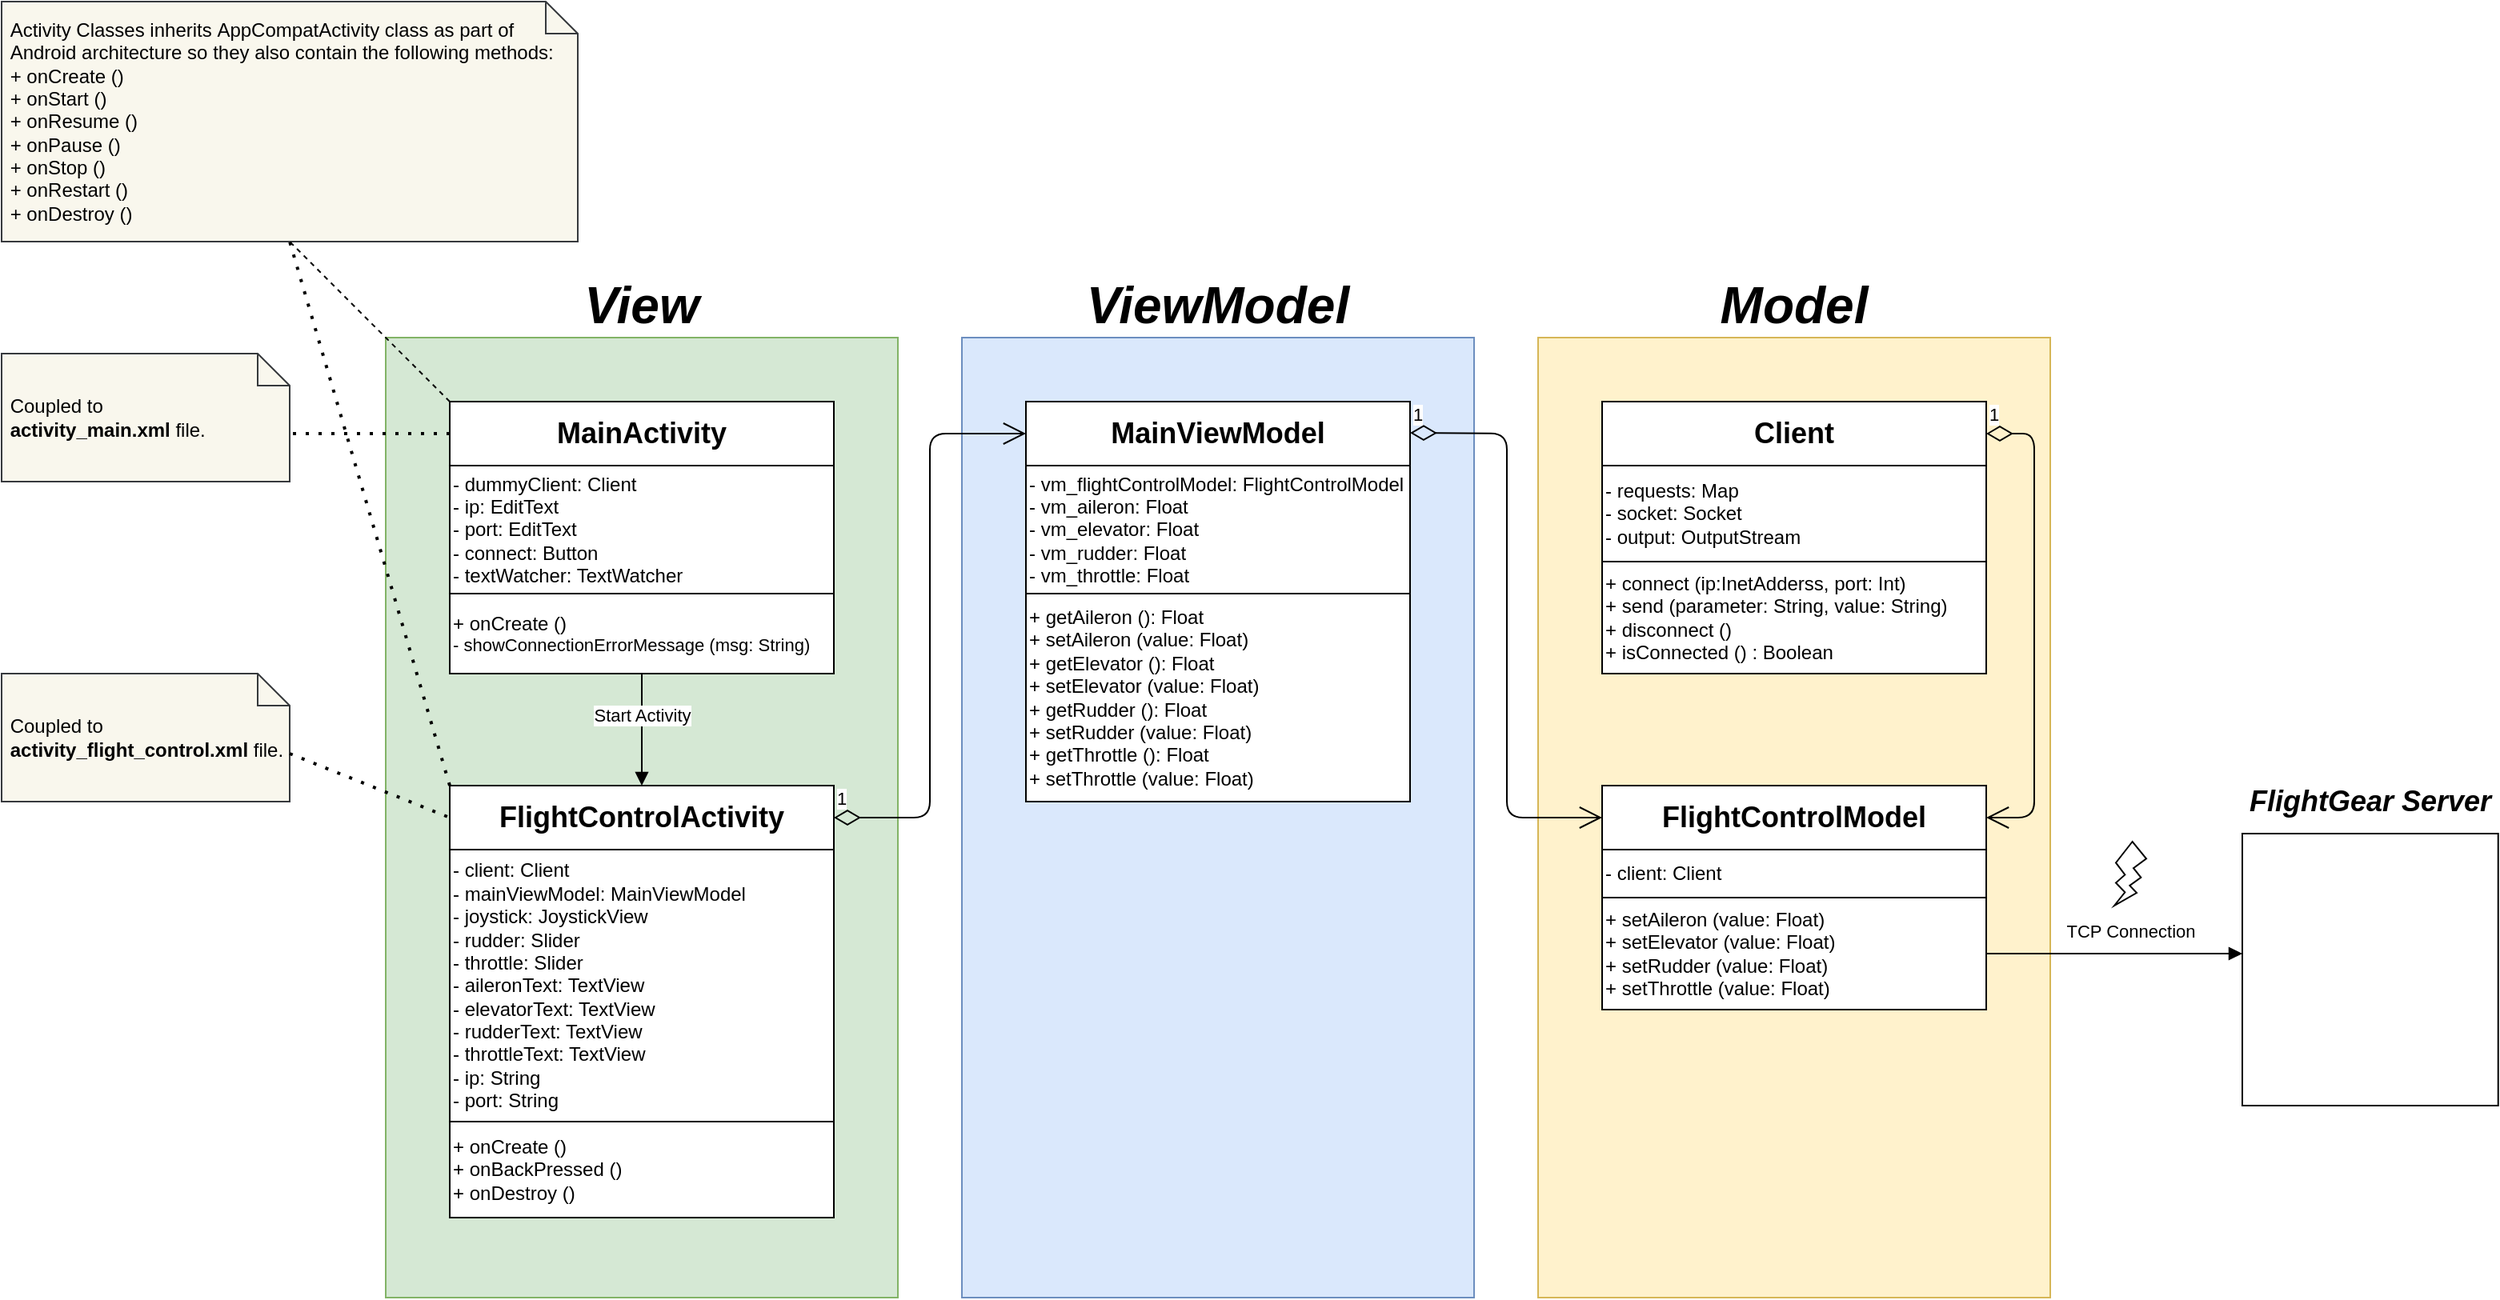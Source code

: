 <mxfile version="14.8.0" type="device"><diagram id="n0ZSsHEdvg3RG_FGrDtR" name="Page-1"><mxGraphModel dx="2249" dy="1963" grid="1" gridSize="10" guides="1" tooltips="1" connect="1" arrows="1" fold="1" page="1" pageScale="1" pageWidth="827" pageHeight="1169" math="0" shadow="0"><root><mxCell id="0"/><mxCell id="1" parent="0"/><mxCell id="qMMyq1GRlvBgYONAAdMQ-1" value="" style="rounded=0;whiteSpace=wrap;html=1;fillColor=#fff2cc;strokeColor=#d6b656;" parent="1" vertex="1"><mxGeometry x="560" y="120" width="320" height="600" as="geometry"/></mxCell><mxCell id="qMMyq1GRlvBgYONAAdMQ-2" value="" style="rounded=0;whiteSpace=wrap;html=1;fillColor=#dae8fc;strokeColor=#6c8ebf;" parent="1" vertex="1"><mxGeometry x="200" y="120" width="320" height="600" as="geometry"/></mxCell><mxCell id="qMMyq1GRlvBgYONAAdMQ-3" value="" style="rounded=0;whiteSpace=wrap;html=1;fillColor=#d5e8d4;strokeColor=#82b366;" parent="1" vertex="1"><mxGeometry x="-160" y="120" width="320" height="600" as="geometry"/></mxCell><mxCell id="qMMyq1GRlvBgYONAAdMQ-4" value="&lt;font style=&quot;font-size: 32px&quot;&gt;&lt;b&gt;&lt;i&gt;View&lt;/i&gt;&lt;/b&gt;&lt;/font&gt;" style="text;html=1;strokeColor=none;fillColor=none;align=center;verticalAlign=middle;whiteSpace=wrap;rounded=0;" parent="1" vertex="1"><mxGeometry x="-160" y="80" width="320" height="40" as="geometry"/></mxCell><mxCell id="qMMyq1GRlvBgYONAAdMQ-5" value="&lt;font style=&quot;font-size: 32px&quot;&gt;&lt;b&gt;&lt;i&gt;ViewModel&lt;/i&gt;&lt;/b&gt;&lt;/font&gt;" style="text;html=1;strokeColor=none;fillColor=none;align=center;verticalAlign=middle;whiteSpace=wrap;rounded=0;" parent="1" vertex="1"><mxGeometry x="200" y="80" width="320" height="40" as="geometry"/></mxCell><mxCell id="qMMyq1GRlvBgYONAAdMQ-6" value="&lt;font style=&quot;font-size: 32px&quot;&gt;&lt;b&gt;&lt;i&gt;Model&lt;/i&gt;&lt;/b&gt;&lt;/font&gt;" style="text;html=1;strokeColor=none;fillColor=none;align=center;verticalAlign=middle;whiteSpace=wrap;rounded=0;" parent="1" vertex="1"><mxGeometry x="560" y="80" width="320" height="40" as="geometry"/></mxCell><mxCell id="qMMyq1GRlvBgYONAAdMQ-10" value="&lt;font style=&quot;font-size: 18px&quot;&gt;&lt;b&gt;Client&lt;/b&gt;&lt;/font&gt;" style="rounded=0;whiteSpace=wrap;html=1;" parent="1" vertex="1"><mxGeometry x="600" y="160" width="240" height="40" as="geometry"/></mxCell><mxCell id="qMMyq1GRlvBgYONAAdMQ-11" value="&lt;div style=&quot;&quot;&gt;&lt;span&gt;- requests: Map&lt;/span&gt;&lt;/div&gt;&lt;div style=&quot;&quot;&gt;&lt;span&gt;- socket: Socket&lt;/span&gt;&lt;/div&gt;&lt;div style=&quot;&quot;&gt;&lt;span&gt;- output: OutputStream&lt;/span&gt;&lt;/div&gt;" style="rounded=0;whiteSpace=wrap;html=1;align=left;" parent="1" vertex="1"><mxGeometry x="600" y="200" width="240" height="60" as="geometry"/></mxCell><mxCell id="qMMyq1GRlvBgYONAAdMQ-12" value="&lt;div&gt;&lt;span&gt;+ connect (ip:InetAdderss&lt;/span&gt;&lt;span&gt;, port: Int)&lt;/span&gt;&lt;/div&gt;&lt;div&gt;&lt;span&gt;+ send (parameter: String&lt;/span&gt;&lt;span&gt;, value: String)&lt;/span&gt;&lt;/div&gt;&lt;div&gt;&lt;span&gt;+ disconnect ()&lt;/span&gt;&lt;/div&gt;&lt;div&gt;&lt;span&gt;+ isConnected () : Boolean&lt;/span&gt;&lt;/div&gt;" style="rounded=0;whiteSpace=wrap;html=1;align=left;" parent="1" vertex="1"><mxGeometry x="600" y="260" width="240" height="70" as="geometry"/></mxCell><mxCell id="qMMyq1GRlvBgYONAAdMQ-13" value="&lt;font style=&quot;font-size: 18px&quot;&gt;&lt;b&gt;FlightControlModel&lt;/b&gt;&lt;/font&gt;" style="rounded=0;whiteSpace=wrap;html=1;" parent="1" vertex="1"><mxGeometry x="600" y="400" width="240" height="40" as="geometry"/></mxCell><mxCell id="qMMyq1GRlvBgYONAAdMQ-14" value="&lt;div&gt;&lt;span&gt;- client: Client&lt;/span&gt;&lt;/div&gt;" style="rounded=0;whiteSpace=wrap;html=1;align=left;" parent="1" vertex="1"><mxGeometry x="600" y="440" width="240" height="30" as="geometry"/></mxCell><mxCell id="qMMyq1GRlvBgYONAAdMQ-15" value="&lt;div&gt;&lt;span&gt;+ setAileron (value: Float)&lt;/span&gt;&lt;/div&gt;&lt;div&gt;+ setElevator (value: Float)&lt;/div&gt;&lt;div&gt;+ setRudder (value: Float)&lt;/div&gt;&lt;div&gt;&lt;div&gt;+ setThrottle (value: Float)&lt;/div&gt;&lt;/div&gt;" style="rounded=0;whiteSpace=wrap;html=1;align=left;" parent="1" vertex="1"><mxGeometry x="600" y="470" width="240" height="70" as="geometry"/></mxCell><mxCell id="qMMyq1GRlvBgYONAAdMQ-16" value="&lt;font style=&quot;font-size: 18px&quot;&gt;&lt;b&gt;MainViewModel&lt;/b&gt;&lt;/font&gt;" style="rounded=0;whiteSpace=wrap;html=1;" parent="1" vertex="1"><mxGeometry x="240" y="160" width="240" height="40" as="geometry"/></mxCell><mxCell id="qMMyq1GRlvBgYONAAdMQ-17" value="&lt;div&gt;&lt;span&gt;- vm_flightControlModel: FlightControlModel&lt;/span&gt;&lt;/div&gt;&lt;div&gt;- vm_aileron: Float&lt;/div&gt;&lt;div&gt;&lt;div&gt;- vm_elevator: Float&lt;/div&gt;&lt;/div&gt;&lt;div&gt;&lt;div&gt;- vm_rudder: Float&lt;/div&gt;&lt;/div&gt;&lt;div&gt;&lt;div&gt;- vm_throttle: Float&lt;/div&gt;&lt;/div&gt;" style="rounded=0;whiteSpace=wrap;html=1;align=left;" parent="1" vertex="1"><mxGeometry x="240" y="200" width="240" height="80" as="geometry"/></mxCell><mxCell id="qMMyq1GRlvBgYONAAdMQ-18" value="&lt;div&gt;&lt;span&gt;+ getAileron (): Float&lt;/span&gt;&lt;/div&gt;&lt;div&gt;&lt;span&gt;+ setAileron (value: Float)&lt;/span&gt;&lt;/div&gt;&lt;div&gt;&lt;div&gt;+ getElevator (): Float&lt;/div&gt;&lt;div&gt;+ setElevator (value: Float)&lt;/div&gt;&lt;/div&gt;&lt;div&gt;&lt;div&gt;+ getRudder (): Float&lt;/div&gt;&lt;div&gt;+ setRudder (value: Float)&lt;/div&gt;&lt;/div&gt;&lt;div&gt;&lt;div&gt;+ getThrottle (): Float&lt;/div&gt;&lt;div&gt;+ setThrottle (value: Float)&lt;/div&gt;&lt;/div&gt;" style="rounded=0;whiteSpace=wrap;html=1;align=left;" parent="1" vertex="1"><mxGeometry x="240" y="280" width="240" height="130" as="geometry"/></mxCell><mxCell id="qMMyq1GRlvBgYONAAdMQ-19" value="&lt;font style=&quot;font-size: 18px&quot;&gt;&lt;b&gt;MainActivity&lt;/b&gt;&lt;/font&gt;" style="rounded=0;whiteSpace=wrap;html=1;" parent="1" vertex="1"><mxGeometry x="-120" y="160" width="240" height="40" as="geometry"/></mxCell><mxCell id="qMMyq1GRlvBgYONAAdMQ-20" value="&lt;div&gt;- dummyClient: Client&lt;/div&gt;&lt;div&gt;-&amp;nbsp;&lt;span&gt;ip: EditText&lt;/span&gt;&lt;/div&gt;&lt;div&gt;- port: EditText&lt;/div&gt;&lt;div&gt;- connect: Button&lt;/div&gt;&lt;div&gt;-&amp;nbsp;&lt;span&gt;textWatcher: TextWatcher&lt;/span&gt;&lt;/div&gt;" style="rounded=0;whiteSpace=wrap;html=1;align=left;" parent="1" vertex="1"><mxGeometry x="-120" y="200" width="240" height="80" as="geometry"/></mxCell><mxCell id="qMMyq1GRlvBgYONAAdMQ-21" value="&lt;div&gt;&lt;span&gt;+ onCreate ()&lt;/span&gt;&lt;/div&gt;&lt;div style=&quot;font-size: 11px&quot;&gt;&lt;span&gt;- showConnectionErrorMessage (msg: String)&lt;/span&gt;&lt;/div&gt;" style="rounded=0;whiteSpace=wrap;html=1;align=left;" parent="1" vertex="1"><mxGeometry x="-120" y="280" width="240" height="50" as="geometry"/></mxCell><mxCell id="qMMyq1GRlvBgYONAAdMQ-22" value="&lt;font style=&quot;font-size: 18px&quot;&gt;&lt;b&gt;FlightControlActivity&lt;/b&gt;&lt;/font&gt;" style="rounded=0;whiteSpace=wrap;html=1;" parent="1" vertex="1"><mxGeometry x="-120" y="400" width="240" height="40" as="geometry"/></mxCell><mxCell id="qMMyq1GRlvBgYONAAdMQ-23" value="&lt;div&gt;&lt;span&gt;-&lt;/span&gt;&lt;span&gt;&amp;nbsp;&lt;/span&gt;&lt;span&gt;client: Client&lt;/span&gt;&lt;/div&gt;&lt;div&gt;- mainViewModel: MainViewModel&lt;/div&gt;&lt;div&gt;-&amp;nbsp;&lt;span&gt;joystick: JoystickView&lt;/span&gt;&lt;/div&gt;&lt;div&gt;- rudder: Slider&lt;/div&gt;&lt;div&gt;- throttle: Slider&lt;/div&gt;&lt;div&gt;&lt;span&gt;- aileronText: TextView&lt;/span&gt;&lt;br&gt;&lt;/div&gt;&lt;div&gt;- elevatorText: TextView&lt;/div&gt;&lt;div&gt;- rudderText: TextView&lt;/div&gt;&lt;div&gt;- throttleText: TextView&lt;/div&gt;&lt;div&gt;&lt;span&gt;- ip: String&lt;/span&gt;&lt;/div&gt;&lt;div&gt;&lt;span&gt;- port: String&lt;/span&gt;&lt;/div&gt;" style="rounded=0;whiteSpace=wrap;html=1;align=left;" parent="1" vertex="1"><mxGeometry x="-120" y="440" width="240" height="170" as="geometry"/></mxCell><mxCell id="qMMyq1GRlvBgYONAAdMQ-24" value="&lt;div&gt;&lt;span&gt;+ onCreate ()&lt;/span&gt;&lt;/div&gt;&lt;div&gt;&lt;span&gt;+ onBackPressed ()&lt;/span&gt;&lt;/div&gt;&lt;div&gt;&lt;div&gt;+ onDestroy ()&lt;/div&gt;&lt;/div&gt;" style="rounded=0;whiteSpace=wrap;html=1;align=left;" parent="1" vertex="1"><mxGeometry x="-120" y="610" width="240" height="60" as="geometry"/></mxCell><mxCell id="qMMyq1GRlvBgYONAAdMQ-38" value="&amp;nbsp;Activity Classes inherits&amp;nbsp;AppCompatActivity class as part of&amp;nbsp; &amp;nbsp;Android architecture so they also contain the following methods:&lt;br&gt;&amp;nbsp;+ onCreate ()&lt;br&gt;&amp;nbsp;+ onStart ()&lt;br&gt;&amp;nbsp;+ onResume ()&lt;br&gt;&amp;nbsp;+ onPause ()&lt;br&gt;&amp;nbsp;+ onStop ()&lt;br&gt;&amp;nbsp;+ onRestart ()&lt;br&gt;&amp;nbsp;+ onDestroy ()" style="shape=note;size=20;whiteSpace=wrap;html=1;align=left;fillColor=#f9f7ed;strokeColor=#36393d;" parent="1" vertex="1"><mxGeometry x="-400" y="-90" width="360" height="150" as="geometry"/></mxCell><mxCell id="qMMyq1GRlvBgYONAAdMQ-39" value="" style="endArrow=none;dashed=1;html=1;exitX=0;exitY=0;exitDx=0;exitDy=0;entryX=0.5;entryY=1;entryDx=0;entryDy=0;entryPerimeter=0;" parent="1" source="qMMyq1GRlvBgYONAAdMQ-19" target="qMMyq1GRlvBgYONAAdMQ-38" edge="1"><mxGeometry width="50" height="50" relative="1" as="geometry"><mxPoint x="-50" y="300" as="sourcePoint"/><mxPoint x="-170" y="70" as="targetPoint"/></mxGeometry></mxCell><mxCell id="qMMyq1GRlvBgYONAAdMQ-40" value="" style="endArrow=none;dashed=1;html=1;dashPattern=1 3;strokeWidth=2;exitX=0;exitY=0;exitDx=0;exitDy=0;entryX=0.5;entryY=1;entryDx=0;entryDy=0;entryPerimeter=0;" parent="1" source="qMMyq1GRlvBgYONAAdMQ-22" target="qMMyq1GRlvBgYONAAdMQ-38" edge="1"><mxGeometry width="50" height="50" relative="1" as="geometry"><mxPoint x="-50" y="300" as="sourcePoint"/><mxPoint x="-230" y="70" as="targetPoint"/></mxGeometry></mxCell><mxCell id="qMMyq1GRlvBgYONAAdMQ-67" value="&amp;nbsp;Coupled to&amp;nbsp;&lt;br&gt;&lt;b&gt;&amp;nbsp;activity_main.xml&amp;nbsp;&lt;/b&gt;file." style="shape=note;size=20;whiteSpace=wrap;html=1;align=left;fillColor=#f9f7ed;strokeColor=#36393d;" parent="1" vertex="1"><mxGeometry x="-400" y="130" width="180" height="80" as="geometry"/></mxCell><mxCell id="qMMyq1GRlvBgYONAAdMQ-68" value="&amp;nbsp;Coupled to&lt;br&gt;&amp;nbsp;&lt;b&gt;activity_flight_control.xml &lt;/b&gt;file." style="shape=note;size=20;whiteSpace=wrap;html=1;align=left;fillColor=#f9f7ed;strokeColor=#36393d;" parent="1" vertex="1"><mxGeometry x="-400" y="330" width="180" height="80" as="geometry"/></mxCell><mxCell id="qMMyq1GRlvBgYONAAdMQ-69" value="" style="endArrow=none;dashed=1;html=1;dashPattern=1 3;strokeWidth=2;entryX=0;entryY=0;entryDx=180;entryDy=50;entryPerimeter=0;exitX=0;exitY=0.5;exitDx=0;exitDy=0;" parent="1" source="qMMyq1GRlvBgYONAAdMQ-19" target="qMMyq1GRlvBgYONAAdMQ-67" edge="1"><mxGeometry width="50" height="50" relative="1" as="geometry"><mxPoint x="-270" y="350" as="sourcePoint"/><mxPoint x="-220" y="300" as="targetPoint"/></mxGeometry></mxCell><mxCell id="qMMyq1GRlvBgYONAAdMQ-71" value="" style="endArrow=none;dashed=1;html=1;dashPattern=1 3;strokeWidth=2;exitX=0;exitY=0;exitDx=180;exitDy=50;exitPerimeter=0;entryX=0;entryY=0.5;entryDx=0;entryDy=0;" parent="1" source="qMMyq1GRlvBgYONAAdMQ-68" target="qMMyq1GRlvBgYONAAdMQ-22" edge="1"><mxGeometry width="50" height="50" relative="1" as="geometry"><mxPoint x="80" y="250" as="sourcePoint"/><mxPoint x="130" y="200" as="targetPoint"/></mxGeometry></mxCell><mxCell id="qMMyq1GRlvBgYONAAdMQ-72" value="1" style="endArrow=open;html=1;endSize=12;startArrow=diamondThin;startSize=14;startFill=0;edgeStyle=orthogonalEdgeStyle;align=left;verticalAlign=bottom;entryX=0;entryY=0.5;entryDx=0;entryDy=0;" parent="1" target="qMMyq1GRlvBgYONAAdMQ-13" edge="1"><mxGeometry x="-1" y="3" relative="1" as="geometry"><mxPoint x="480" y="179.5" as="sourcePoint"/><mxPoint x="640" y="179.5" as="targetPoint"/></mxGeometry></mxCell><mxCell id="qMMyq1GRlvBgYONAAdMQ-74" value="1" style="endArrow=open;html=1;endSize=12;startArrow=diamondThin;startSize=14;startFill=0;edgeStyle=orthogonalEdgeStyle;align=left;verticalAlign=bottom;entryX=0;entryY=0.5;entryDx=0;entryDy=0;exitX=1;exitY=0.5;exitDx=0;exitDy=0;" parent="1" source="qMMyq1GRlvBgYONAAdMQ-22" target="qMMyq1GRlvBgYONAAdMQ-16" edge="1"><mxGeometry x="-1" y="3" relative="1" as="geometry"><mxPoint x="155" y="380" as="sourcePoint"/><mxPoint x="230" y="430" as="targetPoint"/></mxGeometry></mxCell><mxCell id="qMMyq1GRlvBgYONAAdMQ-75" value="Start Activity" style="html=1;verticalAlign=bottom;endArrow=block;exitX=0.5;exitY=1;exitDx=0;exitDy=0;entryX=0.5;entryY=0;entryDx=0;entryDy=0;" parent="1" source="qMMyq1GRlvBgYONAAdMQ-21" target="qMMyq1GRlvBgYONAAdMQ-22" edge="1"><mxGeometry width="80" relative="1" as="geometry"><mxPoint x="110" y="330" as="sourcePoint"/><mxPoint x="190" y="330" as="targetPoint"/></mxGeometry></mxCell><mxCell id="qMMyq1GRlvBgYONAAdMQ-76" value="1" style="endArrow=open;html=1;endSize=12;startArrow=diamondThin;startSize=14;startFill=0;edgeStyle=orthogonalEdgeStyle;align=left;verticalAlign=bottom;exitX=1;exitY=0.5;exitDx=0;exitDy=0;entryX=1;entryY=0.5;entryDx=0;entryDy=0;" parent="1" source="qMMyq1GRlvBgYONAAdMQ-10" target="qMMyq1GRlvBgYONAAdMQ-13" edge="1"><mxGeometry x="-1" y="3" relative="1" as="geometry"><mxPoint x="220" y="280" as="sourcePoint"/><mxPoint x="380" y="280" as="targetPoint"/><Array as="points"><mxPoint x="870" y="180"/><mxPoint x="870" y="420"/></Array></mxGeometry></mxCell><mxCell id="qMMyq1GRlvBgYONAAdMQ-78" value="TCP Connection" style="html=1;verticalAlign=bottom;endArrow=block;entryX=0;entryY=0.5;entryDx=0;entryDy=0;exitX=1;exitY=0.5;exitDx=0;exitDy=0;startArrow=none;startFill=0;" parent="1" source="qMMyq1GRlvBgYONAAdMQ-15" edge="1"><mxGeometry x="0.125" y="5" width="80" relative="1" as="geometry"><mxPoint x="750" y="280" as="sourcePoint"/><mxPoint x="1000" y="505" as="targetPoint"/><mxPoint as="offset"/></mxGeometry></mxCell><mxCell id="qMMyq1GRlvBgYONAAdMQ-79" value="" style="verticalLabelPosition=bottom;verticalAlign=top;html=1;shape=mxgraph.basic.flash" parent="1" vertex="1"><mxGeometry x="920" y="435" width="20" height="40" as="geometry"/></mxCell><mxCell id="9_WLmFX8a_zIoFeJXrb8-3" value="" style="shape=image;verticalLabelPosition=bottom;labelBackgroundColor=#ffffff;verticalAlign=top;aspect=fixed;imageAspect=0;image=https://upload.wikimedia.org/wikipedia/commons/thumb/3/34/FlightGear_Logo.svg/1925px-FlightGear_Logo.svg.png;imageBorder=#000000;" parent="1" vertex="1"><mxGeometry x="1000" y="430" width="159.87" height="170" as="geometry"/></mxCell><mxCell id="9_WLmFX8a_zIoFeJXrb8-5" value="&lt;font size=&quot;1&quot;&gt;&lt;b&gt;&lt;i style=&quot;font-size: 18px&quot;&gt;FlightGear Server&lt;/i&gt;&lt;/b&gt;&lt;/font&gt;" style="text;html=1;strokeColor=none;fillColor=none;align=center;verticalAlign=middle;whiteSpace=wrap;rounded=0;" parent="1" vertex="1"><mxGeometry x="1000" y="390" width="160" height="40" as="geometry"/></mxCell></root></mxGraphModel></diagram></mxfile>